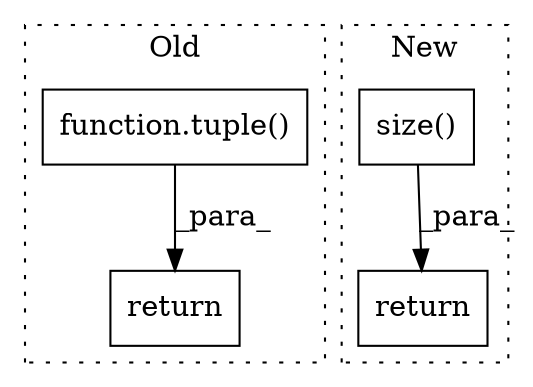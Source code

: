 digraph G {
subgraph cluster0 {
1 [label="function.tuple()" a="75" s="519,533" l="6,1" shape="box"];
4 [label="return" a="93" s="511" l="7" shape="box"];
label = "Old";
style="dotted";
}
subgraph cluster1 {
2 [label="size()" a="75" s="547" l="13" shape="box"];
3 [label="return" a="93" s="533" l="7" shape="box"];
label = "New";
style="dotted";
}
1 -> 4 [label="_para_"];
2 -> 3 [label="_para_"];
}